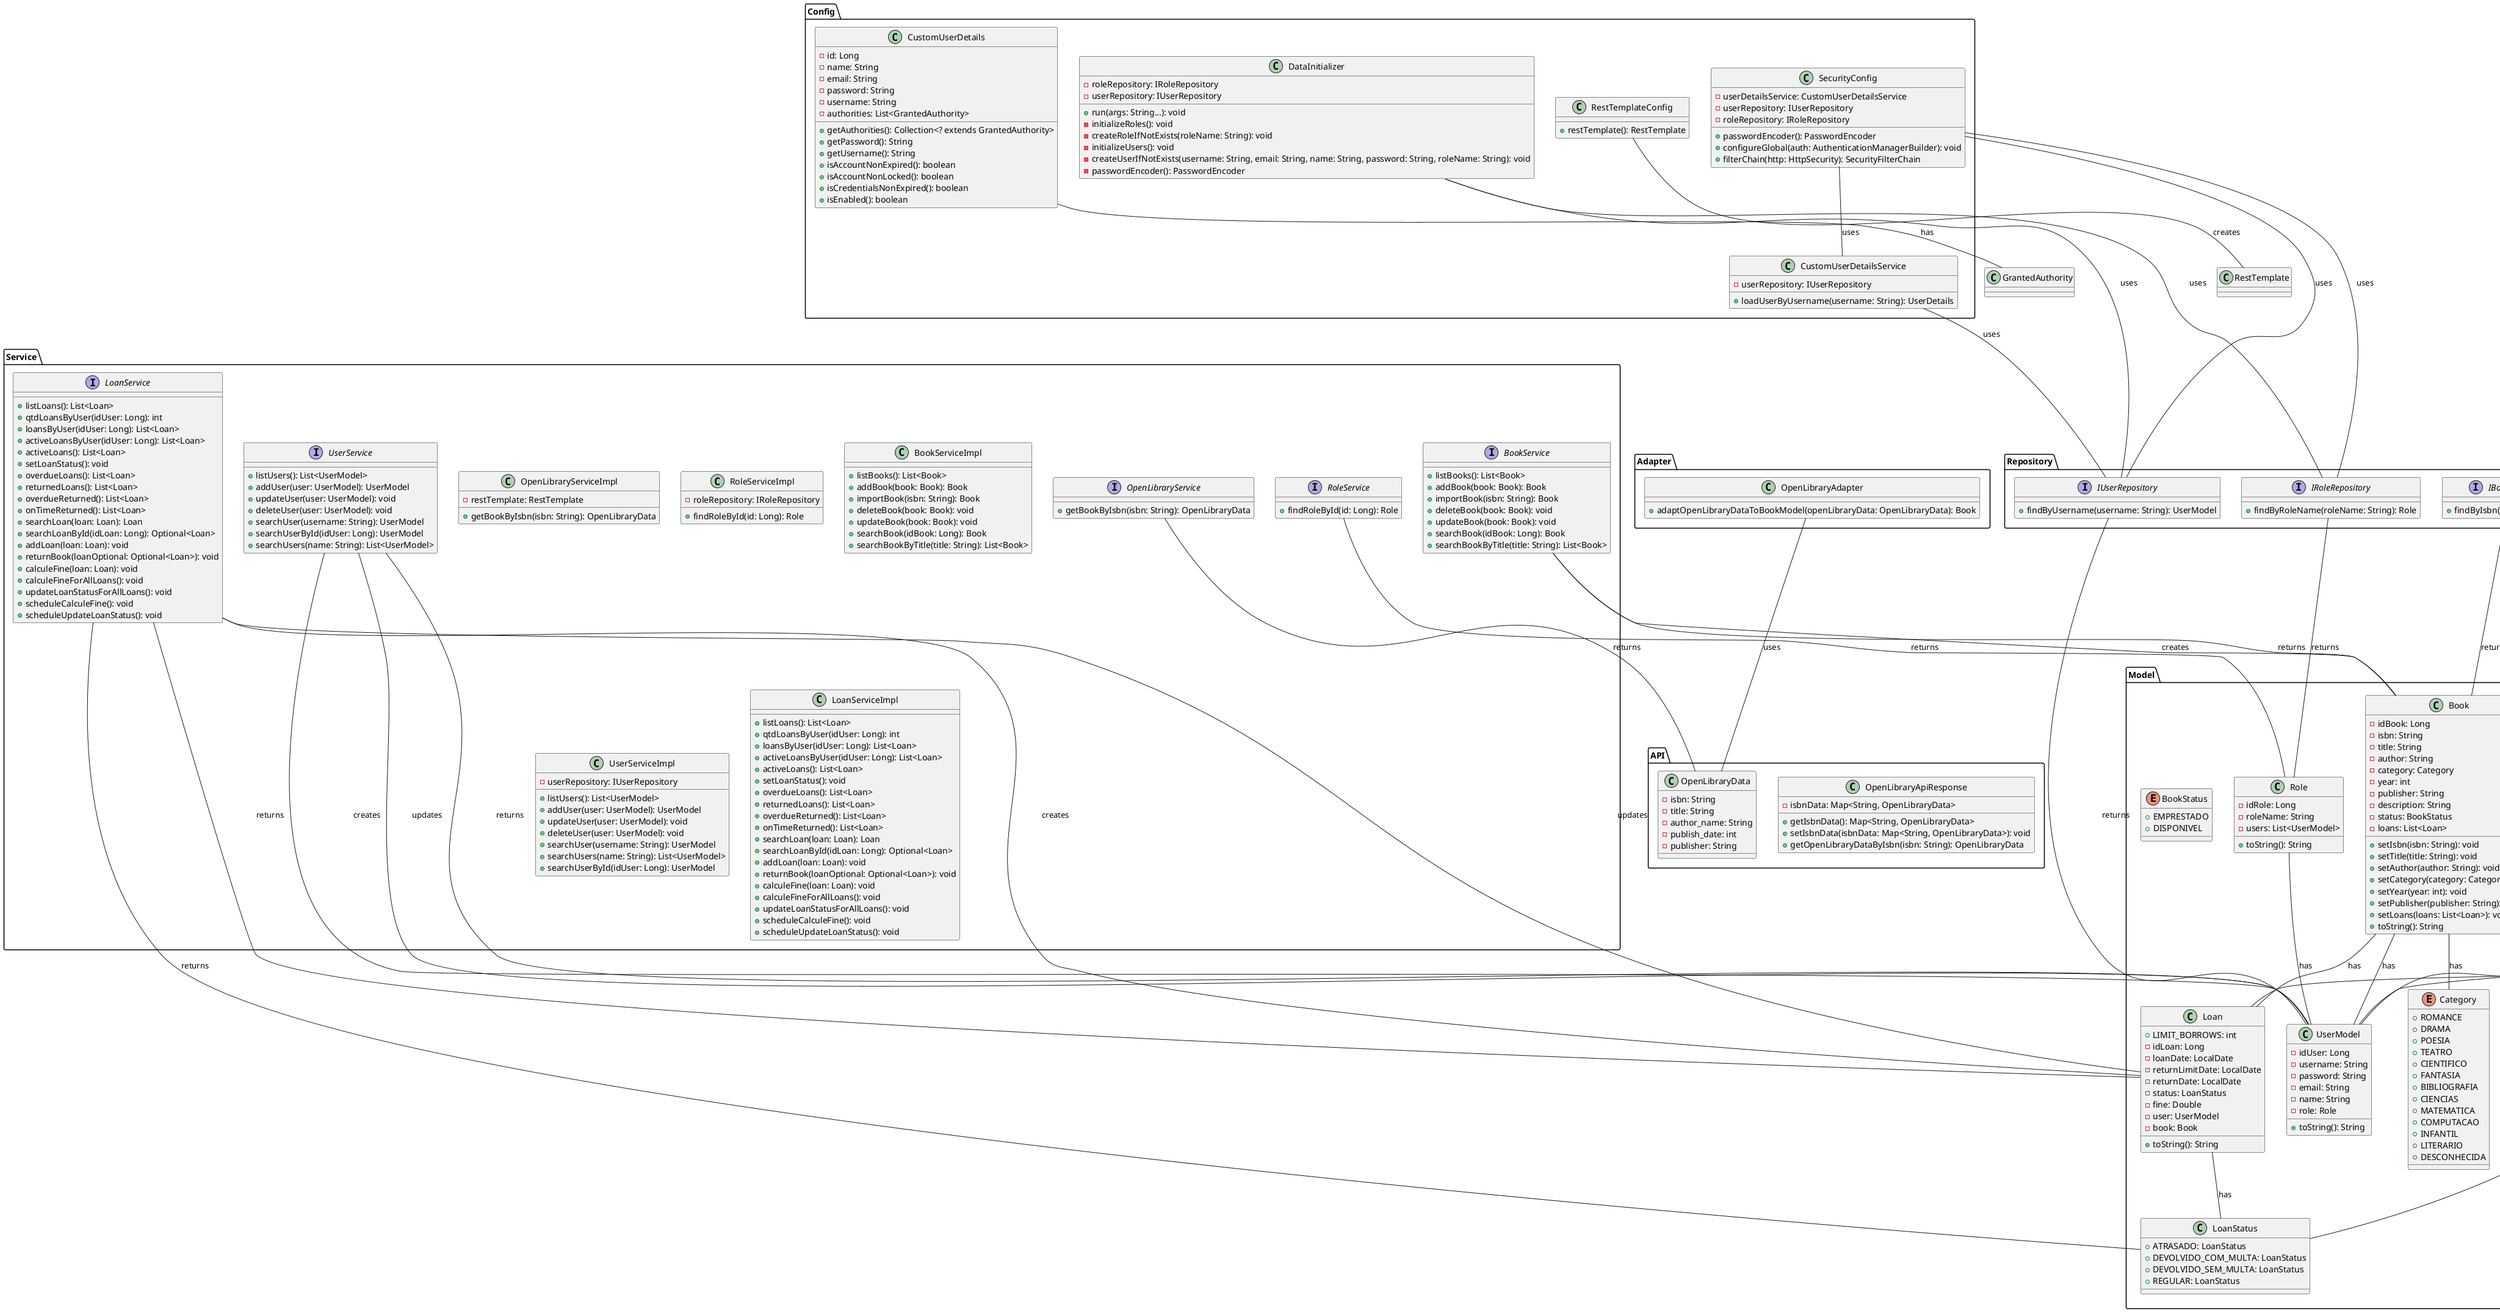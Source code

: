 @startuml BibliotecaOB_Digram

!define REPO_PATH ../src/main/java/br/com/marianadmoreira/bibliotecaob

package "Adapter" {
  class OpenLibraryAdapter {
    + adaptOpenLibraryDataToBookModel(openLibraryData: OpenLibraryData): Book
  }
}

package "API" {
  class OpenLibraryApiResponse {
    - isbnData: Map<String, OpenLibraryData>
    + getIsbnData(): Map<String, OpenLibraryData>
    + setIsbnData(isbnData: Map<String, OpenLibraryData>): void
    + getOpenLibraryDataByIsbn(isbn: String): OpenLibraryData
  }

  class OpenLibraryData {
    - isbn: String
    - title: String
    - author_name: String
    - publish_date: int
    - publisher: String
  }
}

package "Model" {
  class Book {
    - idBook: Long
    - isbn: String
    - title: String
    - author: String
    - category: Category
    - year: int
    - publisher: String
    - description: String
    - status: BookStatus
    - loans: List<Loan>
    + setIsbn(isbn: String): void
    + setTitle(title: String): void
    + setAuthor(author: String): void
    + setCategory(category: Category): void
    + setYear(year: int): void
    + setPublisher(publisher: String): void
    + setLoans(loans: List<Loan>): void
    + toString(): String
  }

  class Loan {
    + LIMIT_BORROWS: int
    - idLoan: Long
    - loanDate: LocalDate
    - returnLimitDate: LocalDate
    - returnDate: LocalDate
    - status: LoanStatus
    - fine: Double
    - user: UserModel
    - book: Book
    + toString(): String
  }

  class LoanStatus {
    + ATRASADO: LoanStatus
    + DEVOLVIDO_COM_MULTA: LoanStatus
    + DEVOLVIDO_SEM_MULTA: LoanStatus
    + REGULAR: LoanStatus
  }

  class Role {
    - idRole: Long
    - roleName: String
    - users: List<UserModel>
    + toString(): String
  }

  class UserModel {
    - idUser: Long
    - username: String
    - password: String
    - email: String
    - name: String
    - role: Role
    + toString(): String
  }

  enum BookStatus {
    + EMPRESTADO
    + DISPONIVEL
  }

  enum Category {
    + ROMANCE
    + DRAMA
    + POESIA
    + TEATRO
    + CIENTIFICO
    + FANTASIA
    + BIBLIOGRAFIA
    + CIENCIAS
    + MATEMATICA
    + COMPUTACAO
    + INFANTIL
    + LITERARIO
    + DESCONHECIDA
  }
}

package "Config" {
  class CustomUserDetails {
    - id: Long
    - name: String
    - email: String
    - password: String
    - username: String
    - authorities: List<GrantedAuthority>
    + getAuthorities(): Collection<? extends GrantedAuthority>
    + getPassword(): String
    + getUsername(): String
    + isAccountNonExpired(): boolean
    + isAccountNonLocked(): boolean
    + isCredentialsNonExpired(): boolean
    + isEnabled(): boolean
  }

  class CustomUserDetailsService {
    - userRepository: IUserRepository
    + loadUserByUsername(username: String): UserDetails
  }

  class DataInitializer {
    - roleRepository: IRoleRepository
    - userRepository: IUserRepository
    + run(args: String...): void
    - initializeRoles(): void
    - createRoleIfNotExists(roleName: String): void
    - initializeUsers(): void
    - createUserIfNotExists(username: String, email: String, name: String, password: String, roleName: String): void
    - passwordEncoder(): PasswordEncoder
  }

  class RestTemplateConfig {
    + restTemplate(): RestTemplate
  }

  class SecurityConfig {
    - userDetailsService: CustomUserDetailsService
    - userRepository: IUserRepository
    - roleRepository: IRoleRepository
    + passwordEncoder(): PasswordEncoder
    + configureGlobal(auth: AuthenticationManagerBuilder): void
    + filterChain(http: HttpSecurity): SecurityFilterChain
  }
}

package "Controller" {
  class HomeController {
    + home(): String
    + login(): String
    + dashboard(): String
    + logout(request: HttpServletRequest, response: HttpServletResponse): String
  }

  class BookController {
    + books(model: Model): String
    + searchByTitle(model: Model, title: String): String
    + addNewBook(book: Book): String
    + saveNewBook(book: Book, errors: Errors): String
    + editBook(book: Book, model: Model): String
    + afterEdit(book: Book, errors: Errors): String
    + removeBook(book: Book): String
    + showImportPage(): String
    + importBookByIsbn(isbn: String): String
  }

  class LoanController {
    + loans(model: Model): String
    + loanBook(model: Model): String
    + processLoanForm(loan: Loan, errors: Errors): String
    + myLoans(userId: Long, model: Model): String
    + showReturnConfirmation(idLoan: Long, model: Model): String
    + returnLoan(idLoan: Long): String
    + overdueList(model: Model): String
    + returns(model: Model): String
    + overDueReturns(model: Model): String
    + onTimeReturns(model: Model): String
  }

  class UserController {
    + getAllUsers(model: Model): String
    + addUser(model: Model): String
    + saveUser(user: UserModel, errors: Errors): String
    + editUser(user: UserModel, model: Model): String
    + afterEdit(user: UserModel, errors: Errors): String
    + removeUser(user: UserModel): String
    + searchByTitle(model: Model, name: String): String
  }
}

package "Repository" {
  interface IBookRepository {
    + findByIsbn(isbn: String): Book
  }

  interface ILoanRepository {
    + findByUserAndStatus(user: UserModel, status: LoanStatus): List<Loan>
  }

  interface IRoleRepository {
    + findByRoleName(roleName: String): Role
  }

  interface IUserRepository {
    + findByUsername(username: String): UserModel
  }
}

package "Service" {
  interface BookService {
    + listBooks(): List<Book>
    + addBook(book: Book): Book
    + importBook(isbn: String): Book
    + deleteBook(book: Book): void
    + updateBook(book: Book): void
    + searchBook(idBook: Long): Book
    + searchBookByTitle(title: String): List<Book>
  }

  interface LoanService {
    + listLoans(): List<Loan>
    + qtdLoansByUser(idUser: Long): int
    + loansByUser(idUser: Long): List<Loan>
    + activeLoansByUser(idUser: Long): List<Loan>
    + activeLoans(): List<Loan>
    + setLoanStatus(): void
    + overdueLoans(): List<Loan>
    + returnedLoans(): List<Loan>
    + overdueReturned(): List<Loan>
    + onTimeReturned(): List<Loan>
    + searchLoan(loan: Loan): Loan
    + searchLoanById(idLoan: Long): Optional<Loan>
    + addLoan(loan: Loan): void
    + returnBook(loanOptional: Optional<Loan>): void
    + calculeFine(loan: Loan): void
    + calculeFineForAllLoans(): void
    + updateLoanStatusForAllLoans(): void
    + scheduleCalculeFine(): void
    + scheduleUpdateLoanStatus(): void
  }

  interface OpenLibraryService {
    + getBookByIsbn(isbn: String): OpenLibraryData
  }

  interface RoleService {
    + findRoleById(id: Long): Role
  }

  interface UserService {
    + listUsers(): List<UserModel>
    + addUser(user: UserModel): UserModel
    + updateUser(user: UserModel): void
    + deleteUser(user: UserModel): void
    + searchUser(username: String): UserModel
    + searchUserById(idUser: Long): UserModel
    + searchUsers(name: String): List<UserModel>
  }

  class OpenLibraryServiceImpl {
    - restTemplate: RestTemplate
    + getBookByIsbn(isbn: String): OpenLibraryData
   }

   class RoleServiceImpl {
    - roleRepository: IRoleRepository
    + findRoleById(id: Long): Role
  }

  class BookServiceImpl {
    + listBooks(): List<Book>
    + addBook(book: Book): Book
    + importBook(isbn: String): Book
    + deleteBook(book: Book): void
    + updateBook(book: Book): void
    + searchBook(idBook: Long): Book
    + searchBookByTitle(title: String): List<Book>
  }

   class UserServiceImpl {
    - userRepository: IUserRepository
    + listUsers(): List<UserModel>
    + addUser(user: UserModel): UserModel
    + updateUser(user: UserModel): void
    + deleteUser(user: UserModel): void
    + searchUser(username: String): UserModel
    + searchUsers(name: String): List<UserModel>
    + searchUserById(idUser: Long): UserModel
    }

  class LoanServiceImpl {
    + listLoans(): List<Loan>
    + qtdLoansByUser(idUser: Long): int
    + loansByUser(idUser: Long): List<Loan>
    + activeLoansByUser(idUser: Long): List<Loan>
    + activeLoans(): List<Loan>
    + setLoanStatus(): void
    + overdueLoans(): List<Loan>
    + returnedLoans(): List<Loan>
    + overdueReturned(): List<Loan>
    + onTimeReturned(): List<Loan>
    + searchLoan(loan: Loan): Loan
    + searchLoanById(idLoan: Long): Optional<Loan>
    + addLoan(loan: Loan): void
    + returnBook(loanOptional: Optional<Loan>): void
    + calculeFine(loan: Loan): void
    + calculeFineForAllLoans(): void
    + updateLoanStatusForAllLoans(): void
    + scheduleCalculeFine(): void
    + scheduleUpdateLoanStatus(): void
  }
}

package "Bibliotecaob"{
    class BibliotecaobApplication {
        + main(args: String...): void
}
}

OpenLibraryAdapter -- OpenLibraryData: uses
Book -- Category: has
Book -- Loan: has
Book -- UserModel: has
Loan -- LoanStatus: has
Role -- UserModel: has
CustomUserDetails -- GrantedAuthority: has
CustomUserDetailsService -- IUserRepository: uses
DataInitializer -- IRoleRepository: uses
DataInitializer -- IUserRepository: uses
RestTemplateConfig -- RestTemplate: creates
SecurityConfig -- CustomUserDetailsService: uses
SecurityConfig -- IUserRepository: uses
SecurityConfig -- IRoleRepository: uses
HomeController -- HttpServletRequest: uses
HomeController -- HttpServletResponse: uses
BookController -- Model: uses
BookController -- Errors: uses
LoanController -- Model: uses
LoanController -- Loan: uses
LoanController -- HttpServletRequest: uses
LoanController -- HttpServletResponse: uses
UserController -- Model: uses
UserController -- UserModel: uses
UserController -- Errors: uses
IBookRepository -- Book: returns
ILoanRepository -- UserModel: returns
ILoanRepository -- LoanStatus: returns
IRoleRepository -- Role: returns
IUserRepository -- UserModel: returns
BookService -- Book: returns
BookService -- Book: creates
LoanService -- Loan: returns
LoanService -- Loan: creates
LoanService -- Loan: updates
LoanService -- LoanStatus: returns
OpenLibraryService -- OpenLibraryData: returns
RoleService -- Role: returns
UserService -- UserModel: returns
UserService -- UserModel: creates
UserService -- UserModel: updates
@enduml
